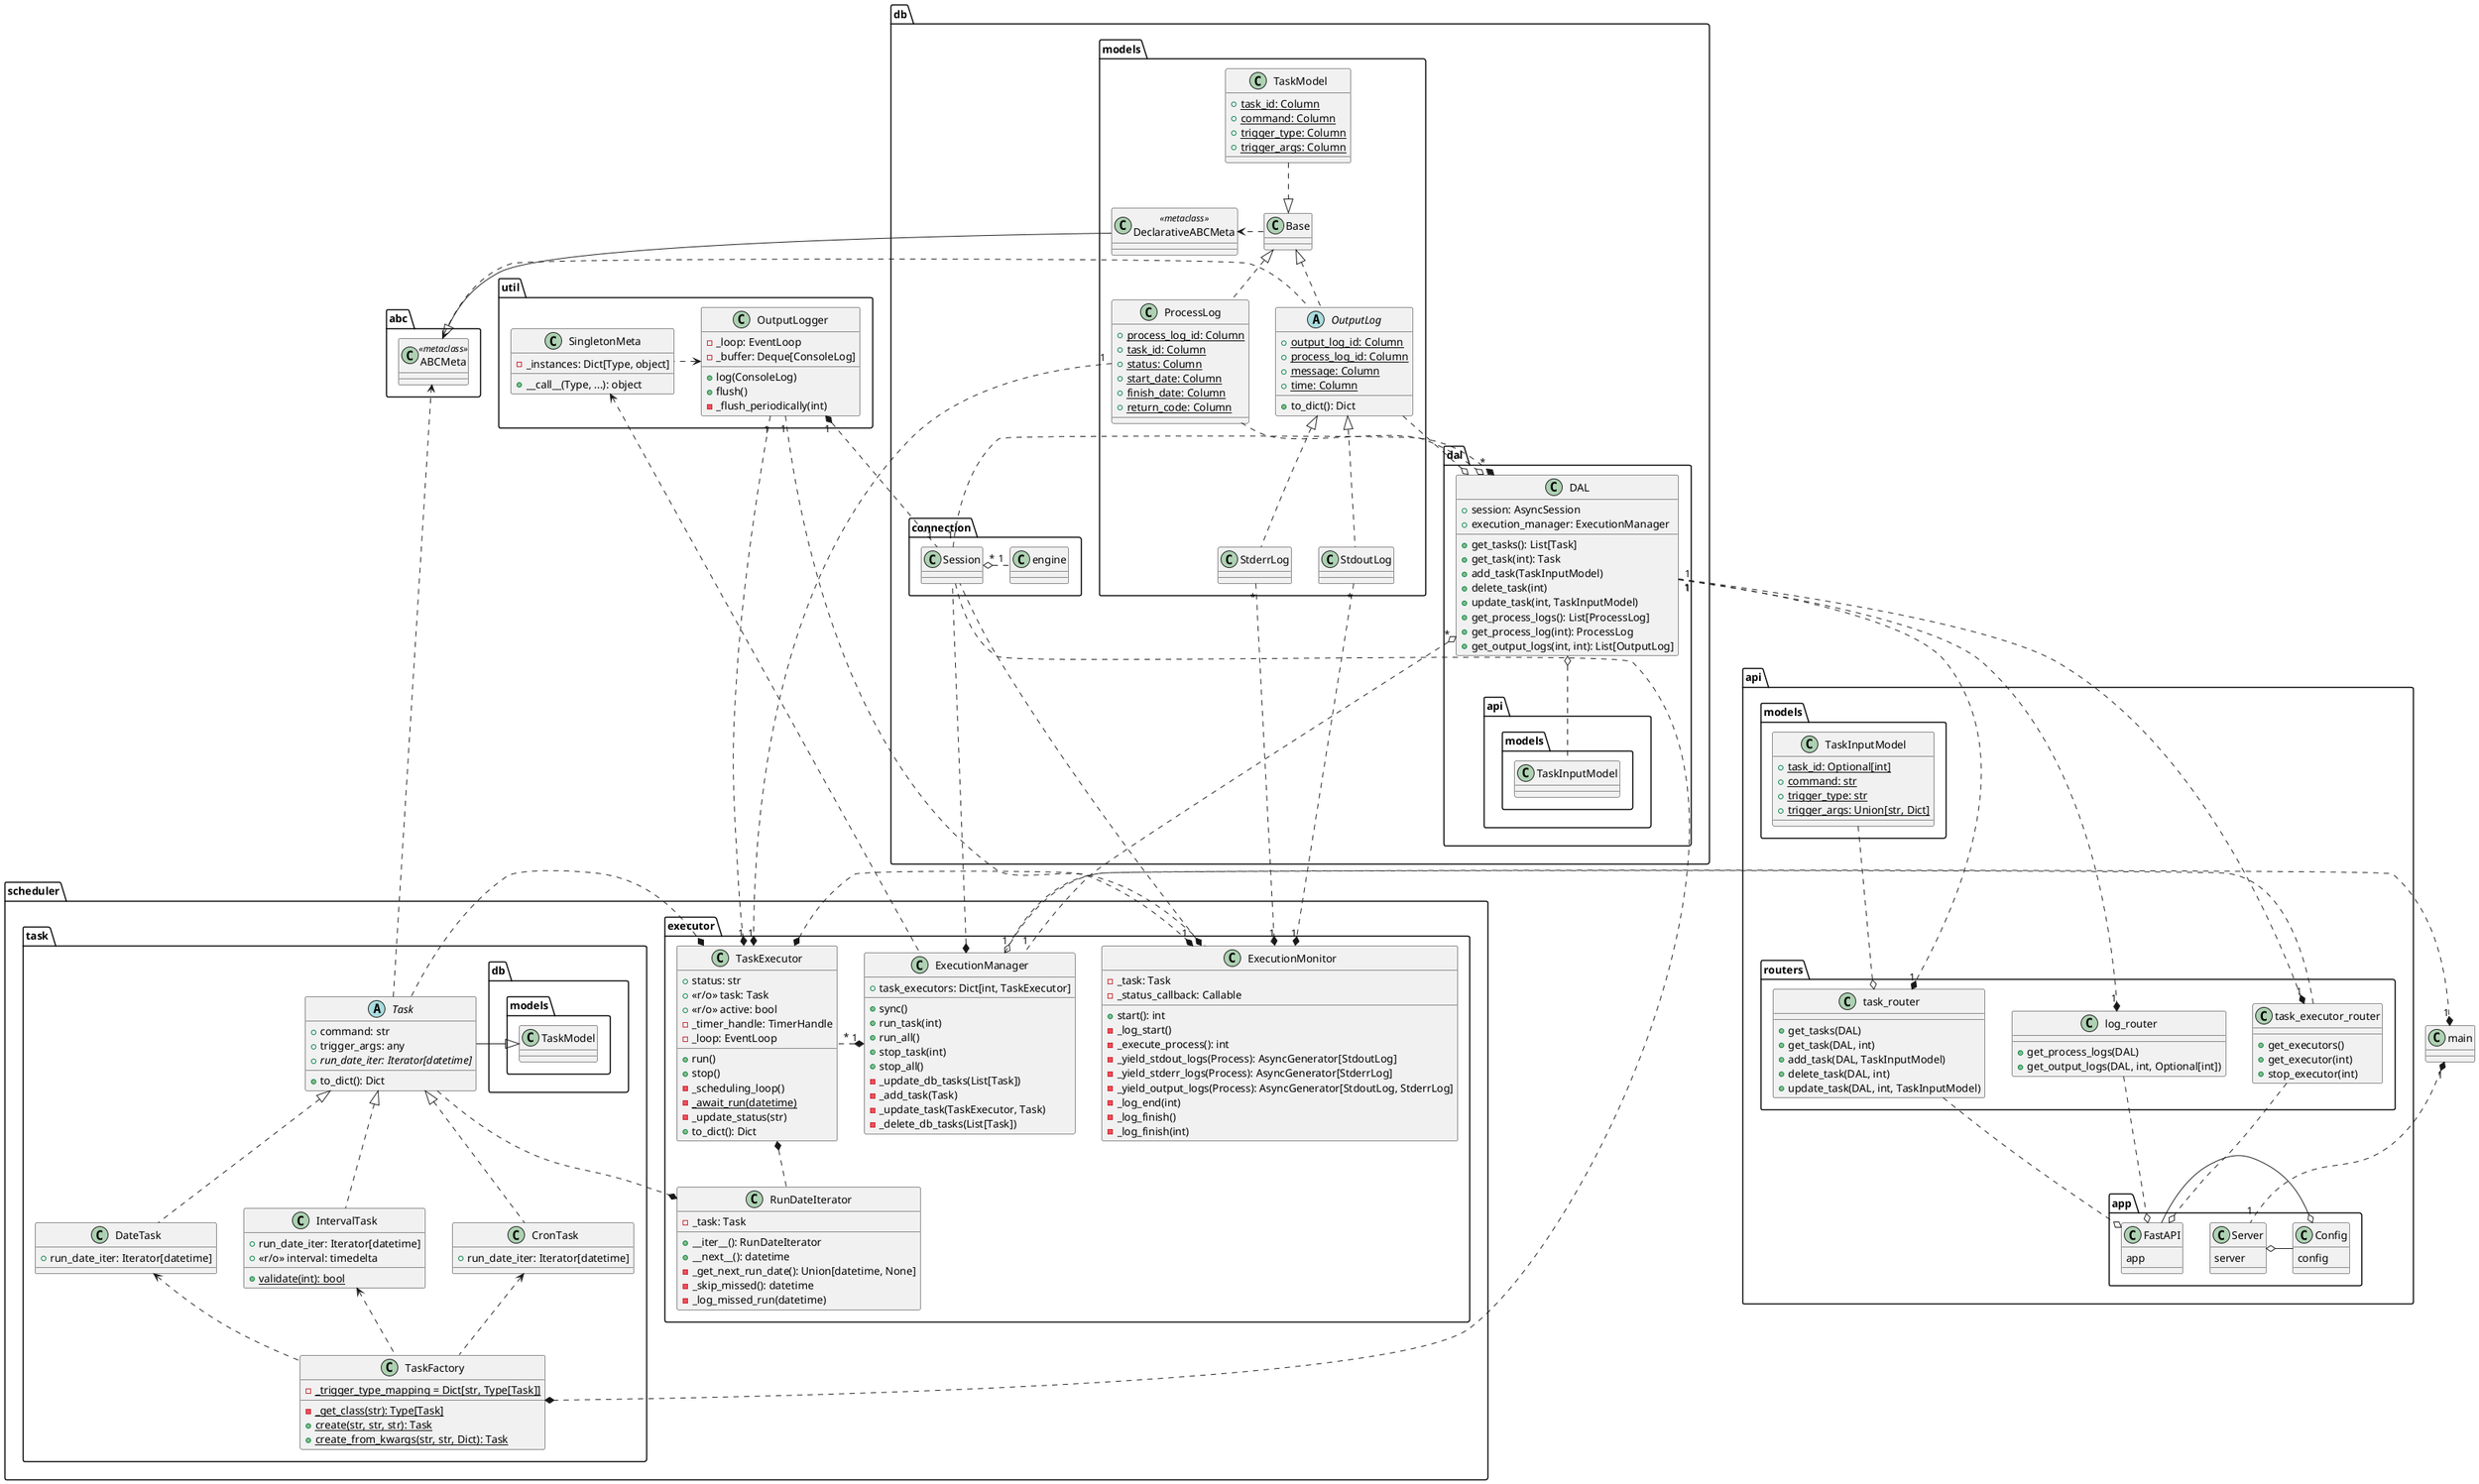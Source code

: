 @startuml

class abc.ABCMeta <<metaclass>>

package scheduler.task {
    abstract class Task {
        + command: str
        + trigger_args: any
        + {abstract} run_date_iter: Iterator[datetime]
        + to_dict(): Dict
    }
    Task --r|> db.models.TaskModel
    Task .--> abc.ABCMeta

    class CronTask {
        + run_date_iter: Iterator[datetime]
    }
    class IntervalTask{
        + run_date_iter: Iterator[datetime]
        + <<r/o>> interval: timedelta
        + {static} validate(int): bool
    }
    class DateTask{
        + run_date_iter: Iterator[datetime]
    }
    CronTask     .-u|> Task
    IntervalTask .-u|> Task
    DateTask     .-u|> Task

    class TaskFactory {
        - {static} _trigger_type_mapping = Dict[str, Type[Task]]
        - {static} _get_class(str): Type[Task]
        + {static} create(str, str, str): Task
        + {static} create_from_kwargs(str, str, Dict): Task
    }
    TaskFactory .-u> CronTask
    TaskFactory .-u> IntervalTask
    TaskFactory .-u> DateTask
}

class db.connection.Session
class db.connection.engine
db.connection.Session "*" o. "1" db.connection.engine

package db.models {
    class Base
    Base .r> DeclarativeABCMeta

    class ProcessLog {
        + {static} process_log_id: Column
        + {static} task_id: Column
        + {static} status: Column
        + {static} start_date: Column
        + {static} finish_date: Column
        + {static} return_code: Column
    }


    abstract class OutputLog {
        + {static} output_log_id: Column
        + {static} process_log_id: Column
        + {static} message: Column
        + {static} time: Column
        + to_dict(): Dict
    }
    OutputLog .-u|> Base
    OutputLog .--u> abc.ABCMeta

    class StdoutLog
    class StderrLog
    StdoutLog .-u|> OutputLog
    StderrLog .-u|> OutputLog

    class TaskModel {
        + {static} task_id: Column
        + {static} command: Column
        + {static} trigger_type: Column
        + {static} trigger_args: Column
    }

    ProcessLog .-u|> Base
    TaskModel .-|> Base

    class DeclarativeABCMeta <<metaclass>>
    DeclarativeABCMeta --|> abc.ABCMeta
}

package scheduler.executor {
    class TaskExecutor {
        + status: str
        + <<r/o>> task: Task
        + <<r/o>> active: bool
        - _timer_handle: TimerHandle
        - _loop: EventLoop

        + run()
        + stop()
        - _scheduling_loop()
        - {static} _await_run(datetime)
        - _update_status(str)
        + to_dict(): Dict
    }
    TaskExecutor *.--l Task
    TaskExecutor *.---r ExecutionMonitor
    TaskExecutor "1" *.---u "1" db.models.ProcessLog

    class RunDateIterator {
        - _task: Task
        + __iter__(): RunDateIterator
        + __next__(): datetime
        - _get_next_run_date(): Union[datetime, None]
        - _skip_missed(): datetime
        - _log_missed_run(datetime)
    }
    TaskExecutor *.-d RunDateIterator
    RunDateIterator *.--l Task

    class ExecutionMonitor {
        - _task: Task
        - _status_callback: Callable
        + start(): int
        - _log_start()
        - _execute_process(): int
        - _yield_stdout_logs(Process): AsyncGenerator[StdoutLog]
        - _yield_stderr_logs(Process): AsyncGenerator[StderrLog]
        - _yield_output_logs(Process): AsyncGenerator[StdoutLog, StderrLog]
        - _log_end(int)
        - _log_finish()
        - _log_finish(int)
    }
    ExecutionMonitor "1" *.---u "*" db.models.StdoutLog
    ExecutionMonitor "1" *.---u "*" db.models.StderrLog

    class ExecutionManager {
        + task_executors: Dict[int, TaskExecutor]
        + sync()
        + run_task(int)
        + run_all()
        + stop_task(int)
        + stop_all()
        - _update_db_tasks(List[Task])
        - _add_task(Task)
        - _update_task(TaskExecutor, Task)
        - _delete_db_tasks(List[Task])
    }

    TaskFactory *.--l db.connection.Session
    ExecutionMonitor *.--d db.connection.Session
    ExecutionManager *.-- db.connection.Session
    ExecutionManager "1" *.--r "*" TaskExecutor
}

package db.dal {
    class DAL {
        + session: AsyncSession
        + execution_manager: ExecutionManager
        + get_tasks(): List[Task]
        + get_task(int): Task
        + add_task(TaskInputModel)
        + delete_task(int)
        + update_task(int, TaskInputModel)
        + get_process_logs(): List[ProcessLog]
        + get_process_log(int): ProcessLog
        + get_output_logs(int, int): List[OutputLog]
    }

    DAL "*" *.---l "1" db.connection.Session
    DAL "*" o.---- "1" ExecutionManager
    DAL o.-u db.models.ProcessLog
    DAL o.-u db.models.OutputLog
    DAL o.-d api.models.TaskInputModel
}

class api.models.TaskInputModel {
    + {static} task_id: Optional[int]
    + {static} command: str
    + {static} trigger_type: str
    + {static} trigger_args: Union[str, Dict]
}

package api.app {
    class FastAPI {
        app
    }
    class Config {
        config
    }
    class Server {
        server
    }

    Server o-r Config
    Config o-r FastAPI
}

package api.routers {
    class task_router {
        + get_tasks(DAL)
        + get_task(DAL, int)
        + add_task(DAL, TaskInputModel)
        + delete_task(DAL, int)
        + update_task(DAL, int, TaskInputModel)
    }

    class task_executor_router {
        + get_executors()
        + get_executor(int)
        + stop_executor(int)
    }

    class log_router {
        + get_process_logs(DAL)
        + get_output_logs(DAL, int, Optional[int])
    }

    task_executor_router .r-o ExecutionManager
    task_router o.-u api.models.TaskInputModel
}

FastAPI o.-u task_executor_router
FastAPI o.-u task_router
FastAPI o.-u log_router

task_router          "1" *.-u "1" DAL
task_executor_router "1" *.-u "1" DAL
log_router           "1" *.-u "1" DAL


package util {
    class SingletonMeta {
        - _instances: Dict[Type, object]
        + __call__(Type, ...): object
    }

    class OutputLogger {
        - _loop: EventLoop
        - _buffer: Deque[ConsoleLog]
        + log(ConsoleLog)
        + flush()
        - _flush_periodically(int)
    }
    OutputLogger "1" *.- "1" db.connection.Session
    OutputLogger "1" .--* "1" TaskExecutor
    OutputLogger "1" .--* "1" ExecutionMonitor

    SingletonMeta .--l> OutputLogger
    ExecutionManager .u> SingletonMeta
}

class main {}
main "1" *.- "1" Server
main "1" *.-u "1" ExecutionManager

@enduml